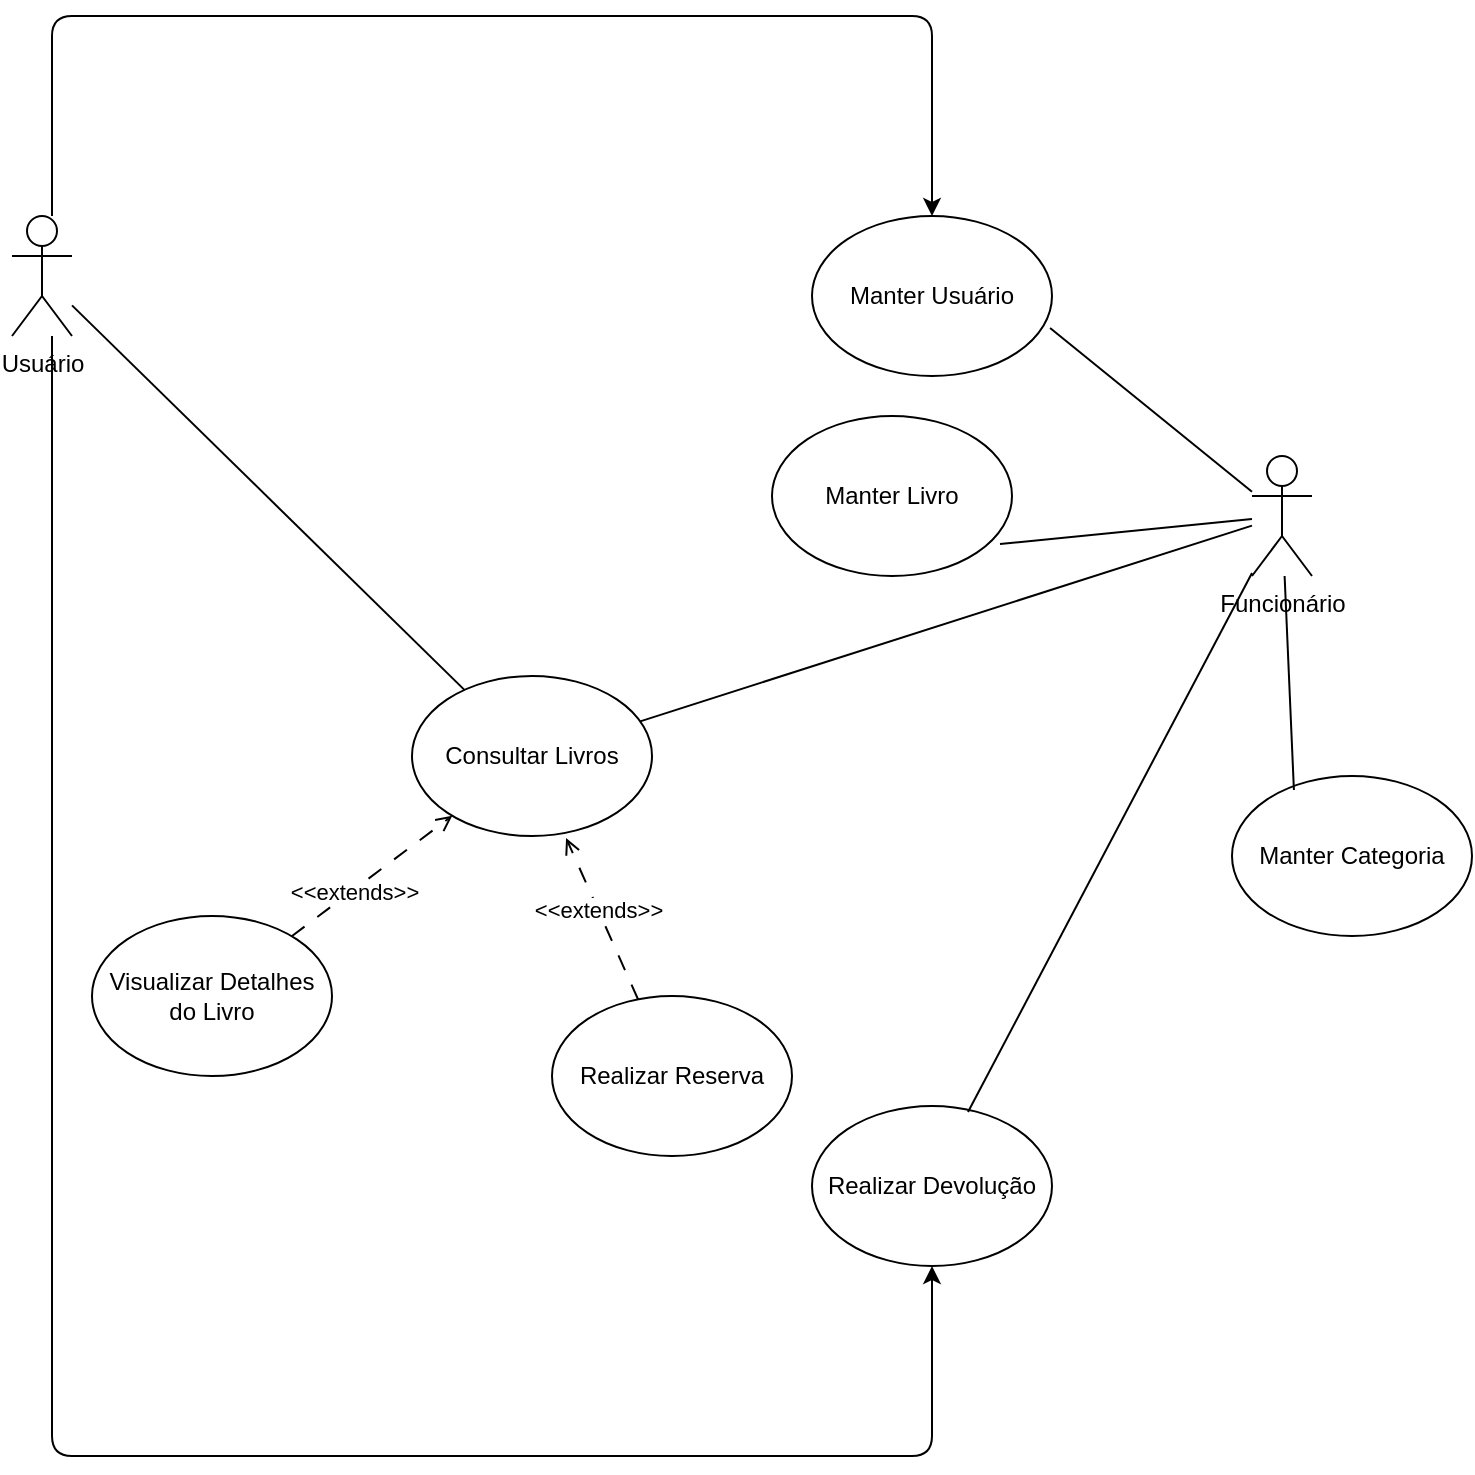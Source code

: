 <mxfile version="24.2.5" type="github">
  <diagram name="Página-1" id="rX_OChB66uoMsaLpp6ug">
    <mxGraphModel dx="1434" dy="772" grid="1" gridSize="10" guides="1" tooltips="1" connect="1" arrows="1" fold="1" page="1" pageScale="1" pageWidth="827" pageHeight="1169" math="0" shadow="0">
      <root>
        <mxCell id="0" />
        <mxCell id="1" parent="0" />
        <mxCell id="JcpWMlzMwsbFCnnu0zB2-25" style="edgeStyle=orthogonalEdgeStyle;rounded=1;orthogonalLoop=1;jettySize=auto;html=1;entryX=0.5;entryY=1;entryDx=0;entryDy=0;curved=0;" edge="1" parent="1" source="JcpWMlzMwsbFCnnu0zB2-1" target="JcpWMlzMwsbFCnnu0zB2-12">
          <mxGeometry relative="1" as="geometry">
            <mxPoint x="90" y="240" as="sourcePoint" />
            <Array as="points">
              <mxPoint x="80" y="760" />
              <mxPoint x="520" y="760" />
            </Array>
          </mxGeometry>
        </mxCell>
        <mxCell id="JcpWMlzMwsbFCnnu0zB2-1" value="Usuário&lt;div&gt;&lt;br&gt;&lt;/div&gt;" style="shape=umlActor;verticalLabelPosition=bottom;verticalAlign=top;html=1;outlineConnect=0;" vertex="1" parent="1">
          <mxGeometry x="60" y="140" width="30" height="60" as="geometry" />
        </mxCell>
        <mxCell id="JcpWMlzMwsbFCnnu0zB2-21" style="rounded=0;orthogonalLoop=1;jettySize=auto;html=1;endArrow=none;endFill=0;" edge="1" parent="1" source="JcpWMlzMwsbFCnnu0zB2-2" target="JcpWMlzMwsbFCnnu0zB2-8">
          <mxGeometry relative="1" as="geometry" />
        </mxCell>
        <mxCell id="JcpWMlzMwsbFCnnu0zB2-2" value="Funcionário" style="shape=umlActor;verticalLabelPosition=bottom;verticalAlign=top;html=1;outlineConnect=0;" vertex="1" parent="1">
          <mxGeometry x="680" y="260" width="30" height="60" as="geometry" />
        </mxCell>
        <mxCell id="JcpWMlzMwsbFCnnu0zB2-6" value="Manter Usuário" style="ellipse;whiteSpace=wrap;html=1;" vertex="1" parent="1">
          <mxGeometry x="460" y="140" width="120" height="80" as="geometry" />
        </mxCell>
        <mxCell id="JcpWMlzMwsbFCnnu0zB2-7" value="Manter Livro" style="ellipse;whiteSpace=wrap;html=1;" vertex="1" parent="1">
          <mxGeometry x="440" y="240" width="120" height="80" as="geometry" />
        </mxCell>
        <mxCell id="JcpWMlzMwsbFCnnu0zB2-16" style="rounded=0;orthogonalLoop=1;jettySize=auto;html=1;endArrow=none;endFill=0;" edge="1" parent="1" source="JcpWMlzMwsbFCnnu0zB2-8" target="JcpWMlzMwsbFCnnu0zB2-1">
          <mxGeometry relative="1" as="geometry" />
        </mxCell>
        <mxCell id="JcpWMlzMwsbFCnnu0zB2-8" value="Consultar Livros" style="ellipse;whiteSpace=wrap;html=1;" vertex="1" parent="1">
          <mxGeometry x="260" y="370" width="120" height="80" as="geometry" />
        </mxCell>
        <mxCell id="JcpWMlzMwsbFCnnu0zB2-19" style="rounded=0;orthogonalLoop=1;jettySize=auto;html=1;endArrow=open;endFill=0;dashed=1;dashPattern=8 8;" edge="1" parent="1" source="JcpWMlzMwsbFCnnu0zB2-9" target="JcpWMlzMwsbFCnnu0zB2-8">
          <mxGeometry relative="1" as="geometry" />
        </mxCell>
        <mxCell id="JcpWMlzMwsbFCnnu0zB2-20" value="&amp;lt;&amp;lt;extends&amp;gt;&amp;gt;" style="edgeLabel;html=1;align=center;verticalAlign=middle;resizable=0;points=[];" vertex="1" connectable="0" parent="JcpWMlzMwsbFCnnu0zB2-19">
          <mxGeometry x="-0.243" y="-1" relative="1" as="geometry">
            <mxPoint as="offset" />
          </mxGeometry>
        </mxCell>
        <mxCell id="JcpWMlzMwsbFCnnu0zB2-9" value="Visualizar Detalhes do Livro" style="ellipse;whiteSpace=wrap;html=1;" vertex="1" parent="1">
          <mxGeometry x="100" y="490" width="120" height="80" as="geometry" />
        </mxCell>
        <mxCell id="JcpWMlzMwsbFCnnu0zB2-10" value="Manter Categoria" style="ellipse;whiteSpace=wrap;html=1;" vertex="1" parent="1">
          <mxGeometry x="670" y="420" width="120" height="80" as="geometry" />
        </mxCell>
        <mxCell id="JcpWMlzMwsbFCnnu0zB2-11" value="Realizar Reserva" style="ellipse;whiteSpace=wrap;html=1;" vertex="1" parent="1">
          <mxGeometry x="330" y="530" width="120" height="80" as="geometry" />
        </mxCell>
        <mxCell id="JcpWMlzMwsbFCnnu0zB2-12" value="Realizar Devolução" style="ellipse;whiteSpace=wrap;html=1;" vertex="1" parent="1">
          <mxGeometry x="460" y="585" width="120" height="80" as="geometry" />
        </mxCell>
        <mxCell id="JcpWMlzMwsbFCnnu0zB2-13" style="rounded=0;orthogonalLoop=1;jettySize=auto;html=1;entryX=0.992;entryY=0.7;entryDx=0;entryDy=0;entryPerimeter=0;endArrow=none;endFill=0;" edge="1" parent="1" source="JcpWMlzMwsbFCnnu0zB2-2" target="JcpWMlzMwsbFCnnu0zB2-6">
          <mxGeometry relative="1" as="geometry" />
        </mxCell>
        <mxCell id="JcpWMlzMwsbFCnnu0zB2-14" style="rounded=0;orthogonalLoop=1;jettySize=auto;html=1;entryX=0.95;entryY=0.8;entryDx=0;entryDy=0;entryPerimeter=0;endArrow=none;endFill=0;" edge="1" parent="1" source="JcpWMlzMwsbFCnnu0zB2-2" target="JcpWMlzMwsbFCnnu0zB2-7">
          <mxGeometry relative="1" as="geometry" />
        </mxCell>
        <mxCell id="JcpWMlzMwsbFCnnu0zB2-15" style="rounded=1;orthogonalLoop=1;jettySize=auto;html=1;entryX=0.5;entryY=0;entryDx=0;entryDy=0;curved=0;" edge="1" parent="1" target="JcpWMlzMwsbFCnnu0zB2-6">
          <mxGeometry relative="1" as="geometry">
            <mxPoint x="80" y="140" as="sourcePoint" />
            <Array as="points">
              <mxPoint x="80" y="40" />
              <mxPoint x="280" y="40" />
              <mxPoint x="520" y="40" />
            </Array>
          </mxGeometry>
        </mxCell>
        <mxCell id="JcpWMlzMwsbFCnnu0zB2-18" style="rounded=0;orthogonalLoop=1;jettySize=auto;html=1;entryX=0.258;entryY=0.088;entryDx=0;entryDy=0;entryPerimeter=0;endArrow=none;endFill=0;" edge="1" parent="1" source="JcpWMlzMwsbFCnnu0zB2-2" target="JcpWMlzMwsbFCnnu0zB2-10">
          <mxGeometry relative="1" as="geometry" />
        </mxCell>
        <mxCell id="JcpWMlzMwsbFCnnu0zB2-22" style="rounded=0;orthogonalLoop=1;jettySize=auto;html=1;entryX=0.642;entryY=1.013;entryDx=0;entryDy=0;entryPerimeter=0;endArrow=open;endFill=0;dashed=1;dashPattern=8 8;" edge="1" parent="1" source="JcpWMlzMwsbFCnnu0zB2-11" target="JcpWMlzMwsbFCnnu0zB2-8">
          <mxGeometry relative="1" as="geometry" />
        </mxCell>
        <mxCell id="JcpWMlzMwsbFCnnu0zB2-23" value="&amp;lt;&amp;lt;extends&amp;gt;&amp;gt;" style="edgeLabel;html=1;align=center;verticalAlign=middle;resizable=0;points=[];" vertex="1" connectable="0" parent="JcpWMlzMwsbFCnnu0zB2-22">
          <mxGeometry x="0.114" relative="1" as="geometry">
            <mxPoint as="offset" />
          </mxGeometry>
        </mxCell>
        <mxCell id="JcpWMlzMwsbFCnnu0zB2-24" style="rounded=0;orthogonalLoop=1;jettySize=auto;html=1;entryX=0.65;entryY=0.038;entryDx=0;entryDy=0;entryPerimeter=0;endArrow=none;endFill=0;" edge="1" parent="1" source="JcpWMlzMwsbFCnnu0zB2-2" target="JcpWMlzMwsbFCnnu0zB2-12">
          <mxGeometry relative="1" as="geometry" />
        </mxCell>
      </root>
    </mxGraphModel>
  </diagram>
</mxfile>
